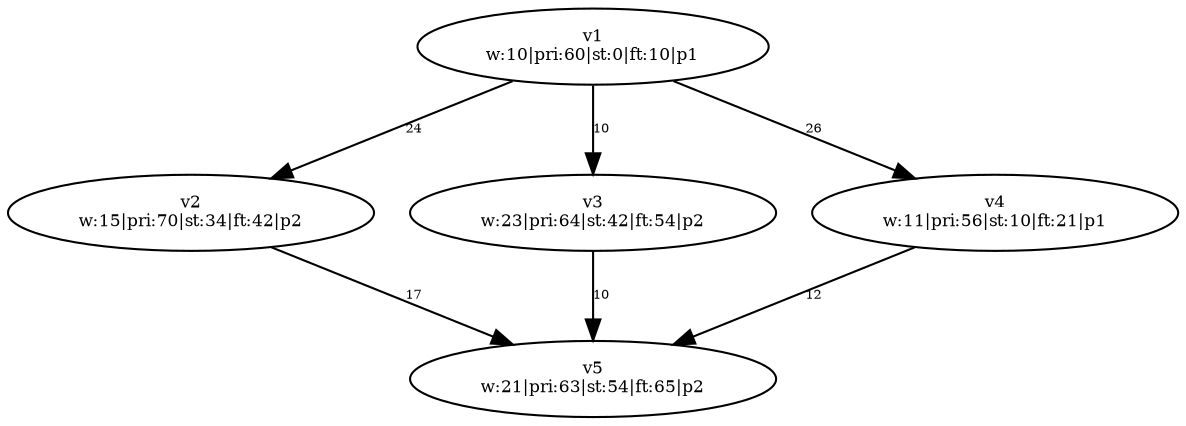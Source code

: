 digraph {
	v1 [label="v1
w:10|pri:60|st:0|ft:10|p1" fontsize=8.0]
	v2 [label="v2
w:15|pri:70|st:34|ft:42|p2" fontsize=8.0]
	v3 [label="v3
w:23|pri:64|st:42|ft:54|p2" fontsize=8.0]
	v4 [label="v4
w:11|pri:56|st:10|ft:21|p1" fontsize=8.0]
	v5 [label="v5
w:21|pri:63|st:54|ft:65|p2" fontsize=8.0]
	v1 -> v2 [label=24 constraint=true fontsize=6.0]
	v1 -> v3 [label=10 constraint=true fontsize=6.0]
	v1 -> v4 [label=26 constraint=true fontsize=6.0]
	v2 -> v5 [label=17 constraint=true fontsize=6.0]
	v3 -> v5 [label=10 constraint=true fontsize=6.0]
	v4 -> v5 [label=12 constraint=true fontsize=6.0]
}
